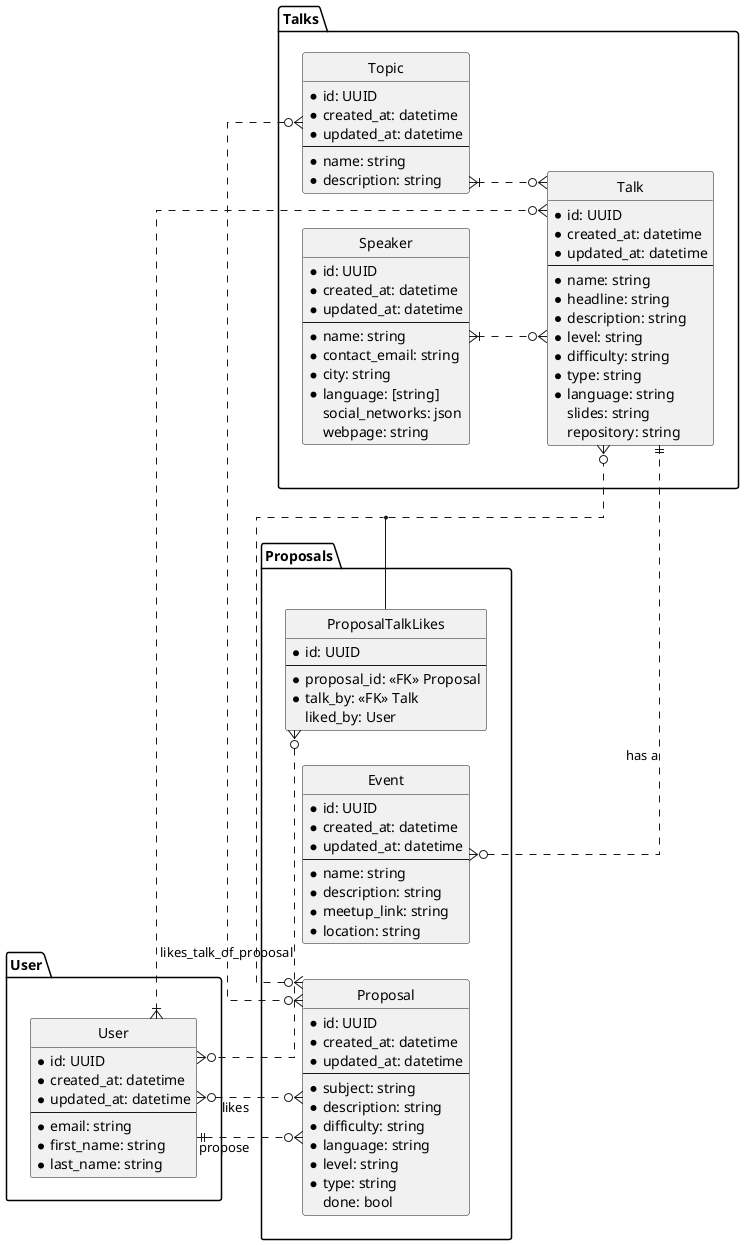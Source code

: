 @startuml
left to right direction
skinparam linetype ortho
hide circle
package Talks as PTalks {
  entity Topic {
    * id: UUID
    * created_at: datetime
    * updated_at: datetime
    --
    * name: string
    * description: string
  }
  entity Talk {
    * id: UUID
    * created_at: datetime
    * updated_at: datetime
    --
    * name: string
    * headline: string
    * description: string
    * level: string
    * difficulty: string
    * type: string
    * language: string
    slides: string
    repository: string
  }
  entity Speaker {
    * id: UUID
    * created_at: datetime
    * updated_at: datetime
    --
    * name: string
    * contact_email: string
    * city: string
    * language: [string]
    social_networks: json
    webpage: string
  }
}
package User as PUser{
  entity User {
    * id: UUID
    * created_at: datetime
    * updated_at: datetime
    --
    * email: string
    * first_name: string
    * last_name: string
  }
}
package Proposals as PProposals{
  entity Event {
    * id: UUID
    * created_at: datetime
    * updated_at: datetime
    --
    * name: string
    * description: string
    * meetup_link: string
    * location: string
  }
  entity Proposal {
    * id: UUID
    * created_at: datetime
    * updated_at: datetime
    --
    * subject: string
    * description: string
    * difficulty: string
    * language: string
    * level: string
    * type: string
    done: bool
  }
  entity ProposalTalkLikes {
    * id: UUID
    --
    * proposal_id: <<FK>> Proposal
    * talk_by: <<FK>> Talk
    liked_by: User
  }
}

PUser-[hidden]-PProposals
PProposals-right[hidden]-PTalks

Topic }|..o{ Talk
Topic }o..o{ Proposal
Proposal }o..o{ Talk
User }|..o{ Talk
Speaker }|..o{ Talk
User ||..o{ Proposal : propose
User }o..o{ Proposal : likes
Event }o..|| Talk : has a
(Proposal, Talk) -- ProposalTalkLikes
ProposalTalkLikes }o..o{ User : likes_talk_of_proposal

@enduml
